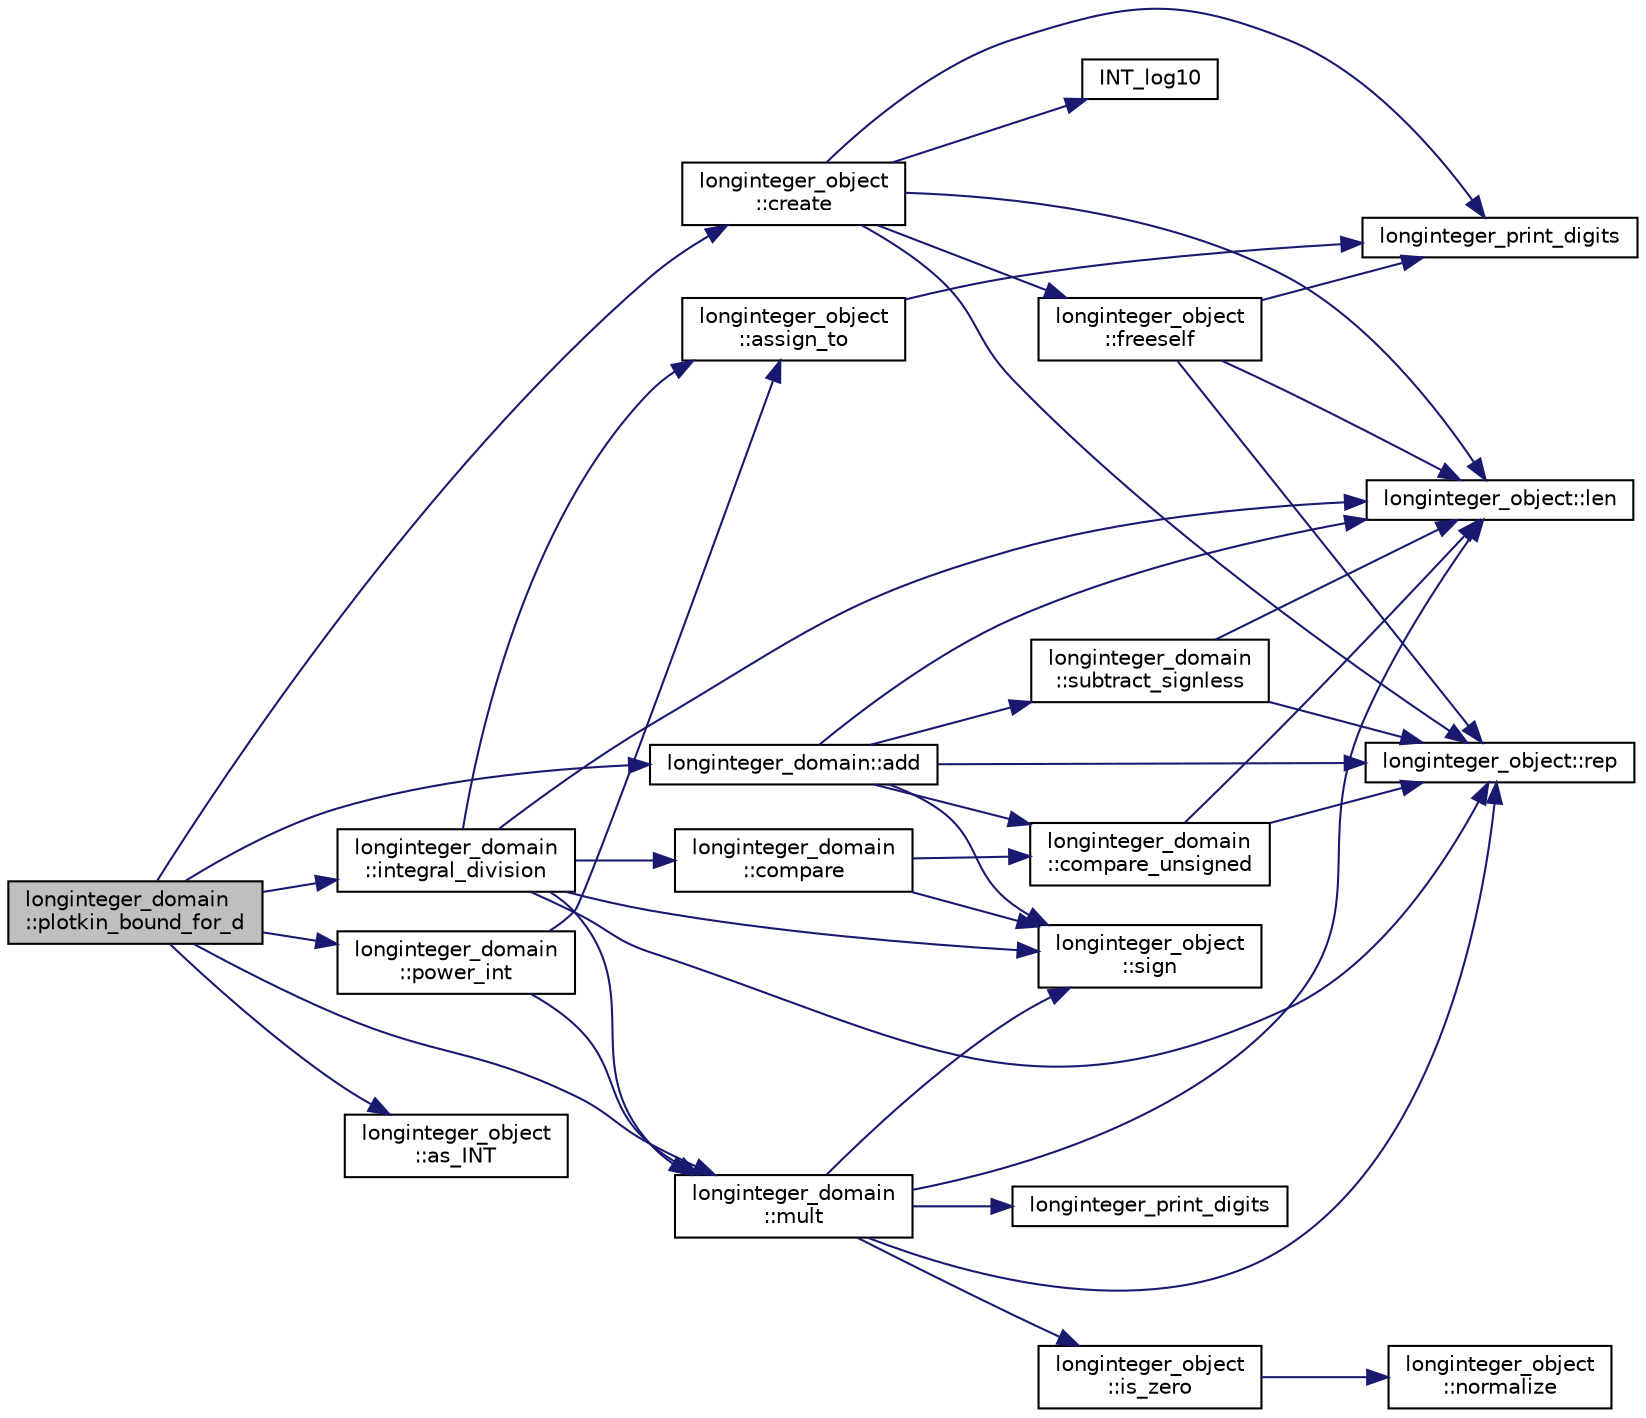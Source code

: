 digraph "longinteger_domain::plotkin_bound_for_d"
{
  edge [fontname="Helvetica",fontsize="10",labelfontname="Helvetica",labelfontsize="10"];
  node [fontname="Helvetica",fontsize="10",shape=record];
  rankdir="LR";
  Node573 [label="longinteger_domain\l::plotkin_bound_for_d",height=0.2,width=0.4,color="black", fillcolor="grey75", style="filled", fontcolor="black"];
  Node573 -> Node574 [color="midnightblue",fontsize="10",style="solid",fontname="Helvetica"];
  Node574 [label="longinteger_object\l::create",height=0.2,width=0.4,color="black", fillcolor="white", style="filled",URL="$dd/d7e/classlonginteger__object.html#a95d2eebc60849c3963a49298b1f498c2"];
  Node574 -> Node575 [color="midnightblue",fontsize="10",style="solid",fontname="Helvetica"];
  Node575 [label="longinteger_object\l::freeself",height=0.2,width=0.4,color="black", fillcolor="white", style="filled",URL="$dd/d7e/classlonginteger__object.html#a06450f8c4795d81da6d680830ef958a1"];
  Node575 -> Node576 [color="midnightblue",fontsize="10",style="solid",fontname="Helvetica"];
  Node576 [label="longinteger_print_digits",height=0.2,width=0.4,color="black", fillcolor="white", style="filled",URL="$de/dc5/algebra__and__number__theory_8h.html#ac2bac7b12f5b6440b8dad275cd7a157d"];
  Node575 -> Node577 [color="midnightblue",fontsize="10",style="solid",fontname="Helvetica"];
  Node577 [label="longinteger_object::rep",height=0.2,width=0.4,color="black", fillcolor="white", style="filled",URL="$dd/d7e/classlonginteger__object.html#a3ecaf12738cc721d281c416503f241e2"];
  Node575 -> Node578 [color="midnightblue",fontsize="10",style="solid",fontname="Helvetica"];
  Node578 [label="longinteger_object::len",height=0.2,width=0.4,color="black", fillcolor="white", style="filled",URL="$dd/d7e/classlonginteger__object.html#a0bfeae35be8a6fd44ed7f76413596ab1"];
  Node574 -> Node579 [color="midnightblue",fontsize="10",style="solid",fontname="Helvetica"];
  Node579 [label="INT_log10",height=0.2,width=0.4,color="black", fillcolor="white", style="filled",URL="$de/dc5/algebra__and__number__theory_8h.html#a98bc0a6c562370a355165d2538dac250"];
  Node574 -> Node576 [color="midnightblue",fontsize="10",style="solid",fontname="Helvetica"];
  Node574 -> Node577 [color="midnightblue",fontsize="10",style="solid",fontname="Helvetica"];
  Node574 -> Node578 [color="midnightblue",fontsize="10",style="solid",fontname="Helvetica"];
  Node573 -> Node580 [color="midnightblue",fontsize="10",style="solid",fontname="Helvetica"];
  Node580 [label="longinteger_domain\l::power_int",height=0.2,width=0.4,color="black", fillcolor="white", style="filled",URL="$d2/d7a/classlonginteger__domain.html#adcc45b3b48746fa78c20881cd2553ab6"];
  Node580 -> Node581 [color="midnightblue",fontsize="10",style="solid",fontname="Helvetica"];
  Node581 [label="longinteger_object\l::assign_to",height=0.2,width=0.4,color="black", fillcolor="white", style="filled",URL="$dd/d7e/classlonginteger__object.html#a891b9d0947bfce181245ab5cffe9482a"];
  Node581 -> Node576 [color="midnightblue",fontsize="10",style="solid",fontname="Helvetica"];
  Node580 -> Node582 [color="midnightblue",fontsize="10",style="solid",fontname="Helvetica"];
  Node582 [label="longinteger_domain\l::mult",height=0.2,width=0.4,color="black", fillcolor="white", style="filled",URL="$d2/d7a/classlonginteger__domain.html#add02b012364cf88ba81d81930b284c35"];
  Node582 -> Node583 [color="midnightblue",fontsize="10",style="solid",fontname="Helvetica"];
  Node583 [label="longinteger_object\l::is_zero",height=0.2,width=0.4,color="black", fillcolor="white", style="filled",URL="$dd/d7e/classlonginteger__object.html#a0946732d08e5180a00480f4c40667101"];
  Node583 -> Node584 [color="midnightblue",fontsize="10",style="solid",fontname="Helvetica"];
  Node584 [label="longinteger_object\l::normalize",height=0.2,width=0.4,color="black", fillcolor="white", style="filled",URL="$dd/d7e/classlonginteger__object.html#ae27040d862a5624e98fc9582daa889ee"];
  Node582 -> Node585 [color="midnightblue",fontsize="10",style="solid",fontname="Helvetica"];
  Node585 [label="longinteger_object\l::sign",height=0.2,width=0.4,color="black", fillcolor="white", style="filled",URL="$dd/d7e/classlonginteger__object.html#ab69549d0bd669e44d776f14ab1a0a344"];
  Node582 -> Node578 [color="midnightblue",fontsize="10",style="solid",fontname="Helvetica"];
  Node582 -> Node586 [color="midnightblue",fontsize="10",style="solid",fontname="Helvetica"];
  Node586 [label="longinteger_print_digits",height=0.2,width=0.4,color="black", fillcolor="white", style="filled",URL="$d6/d94/longinteger__domain_8_c.html#ac2bac7b12f5b6440b8dad275cd7a157d"];
  Node582 -> Node577 [color="midnightblue",fontsize="10",style="solid",fontname="Helvetica"];
  Node573 -> Node582 [color="midnightblue",fontsize="10",style="solid",fontname="Helvetica"];
  Node573 -> Node587 [color="midnightblue",fontsize="10",style="solid",fontname="Helvetica"];
  Node587 [label="longinteger_domain::add",height=0.2,width=0.4,color="black", fillcolor="white", style="filled",URL="$d2/d7a/classlonginteger__domain.html#a2b9c10fbac79f7bbbbd65c7265cdc533"];
  Node587 -> Node578 [color="midnightblue",fontsize="10",style="solid",fontname="Helvetica"];
  Node587 -> Node585 [color="midnightblue",fontsize="10",style="solid",fontname="Helvetica"];
  Node587 -> Node588 [color="midnightblue",fontsize="10",style="solid",fontname="Helvetica"];
  Node588 [label="longinteger_domain\l::compare_unsigned",height=0.2,width=0.4,color="black", fillcolor="white", style="filled",URL="$d2/d7a/classlonginteger__domain.html#ad4328779ebda00cbf85f5bddcc1a125f"];
  Node588 -> Node578 [color="midnightblue",fontsize="10",style="solid",fontname="Helvetica"];
  Node588 -> Node577 [color="midnightblue",fontsize="10",style="solid",fontname="Helvetica"];
  Node587 -> Node589 [color="midnightblue",fontsize="10",style="solid",fontname="Helvetica"];
  Node589 [label="longinteger_domain\l::subtract_signless",height=0.2,width=0.4,color="black", fillcolor="white", style="filled",URL="$d2/d7a/classlonginteger__domain.html#ae3c122c0ba79ac3bf90bf8dbdd245826"];
  Node589 -> Node578 [color="midnightblue",fontsize="10",style="solid",fontname="Helvetica"];
  Node589 -> Node577 [color="midnightblue",fontsize="10",style="solid",fontname="Helvetica"];
  Node587 -> Node577 [color="midnightblue",fontsize="10",style="solid",fontname="Helvetica"];
  Node573 -> Node590 [color="midnightblue",fontsize="10",style="solid",fontname="Helvetica"];
  Node590 [label="longinteger_domain\l::integral_division",height=0.2,width=0.4,color="black", fillcolor="white", style="filled",URL="$d2/d7a/classlonginteger__domain.html#a1ecbac0518646945d9633a86844846aa"];
  Node590 -> Node585 [color="midnightblue",fontsize="10",style="solid",fontname="Helvetica"];
  Node590 -> Node591 [color="midnightblue",fontsize="10",style="solid",fontname="Helvetica"];
  Node591 [label="longinteger_domain\l::compare",height=0.2,width=0.4,color="black", fillcolor="white", style="filled",URL="$d2/d7a/classlonginteger__domain.html#a6780a80b91bf044dde737578b2e19a02"];
  Node591 -> Node585 [color="midnightblue",fontsize="10",style="solid",fontname="Helvetica"];
  Node591 -> Node588 [color="midnightblue",fontsize="10",style="solid",fontname="Helvetica"];
  Node590 -> Node581 [color="midnightblue",fontsize="10",style="solid",fontname="Helvetica"];
  Node590 -> Node582 [color="midnightblue",fontsize="10",style="solid",fontname="Helvetica"];
  Node590 -> Node578 [color="midnightblue",fontsize="10",style="solid",fontname="Helvetica"];
  Node590 -> Node577 [color="midnightblue",fontsize="10",style="solid",fontname="Helvetica"];
  Node573 -> Node592 [color="midnightblue",fontsize="10",style="solid",fontname="Helvetica"];
  Node592 [label="longinteger_object\l::as_INT",height=0.2,width=0.4,color="black", fillcolor="white", style="filled",URL="$dd/d7e/classlonginteger__object.html#afb992d4679a6741acc63c8bcba27971e"];
}
